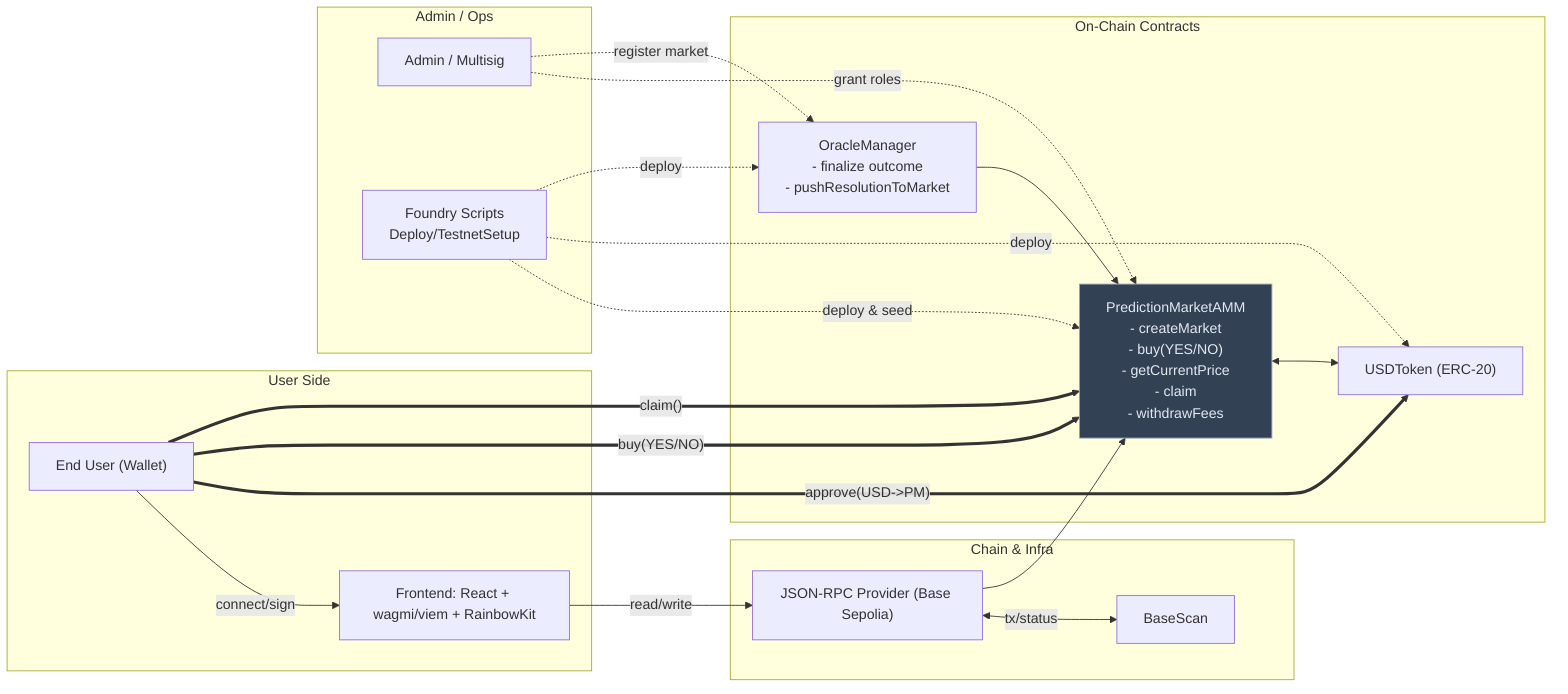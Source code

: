 flowchart LR
  subgraph UserSide[User Side]
    U["End User (Wallet)"]
    FE["Frontend: React + wagmi/viem + RainbowKit"]
    U -- connect/sign --> FE
  end

  subgraph Infra[Chain & Infra]
    RPC["JSON-RPC Provider (Base Sepolia)"]
    Explorer[BaseScan]
  end

  subgraph OnChain[On-Chain Contracts]
    PM["PredictionMarketAMM\n- createMarket\n- buy(YES/NO)\n- getCurrentPrice\n- claim\n- withdrawFees"]
    USD["USDToken (ERC-20)"]
    OM["OracleManager\n- finalize outcome\n- pushResolutionToMarket"]
  end

  subgraph AdminOps[Admin / Ops]
    Admin["Admin / Multisig"]
    Scripts["Foundry Scripts\nDeploy/TestnetSetup"]
  end

  %% Frontend <-> Chain
  FE -- read/write --> RPC
  RPC <-- tx/status --> Explorer

  %% Contract interactions
  RPC --> PM
  PM <--> USD
  OM --> PM:::resolve

  %% Admin wiring
  Admin -. grant roles .-> PM
  Admin -. register market .-> OM
  Scripts -. deploy & seed .-> PM
  Scripts -. deploy .-> USD
  Scripts -. deploy .-> OM

  %% User flows
  U == "approve(USD->PM)" ==> USD
  U == "buy(YES/NO)" ==> PM
  U == "claim()" ==> PM

  classDef resolve fill:#334155,stroke:#94a3b8,color:#e2e8f0